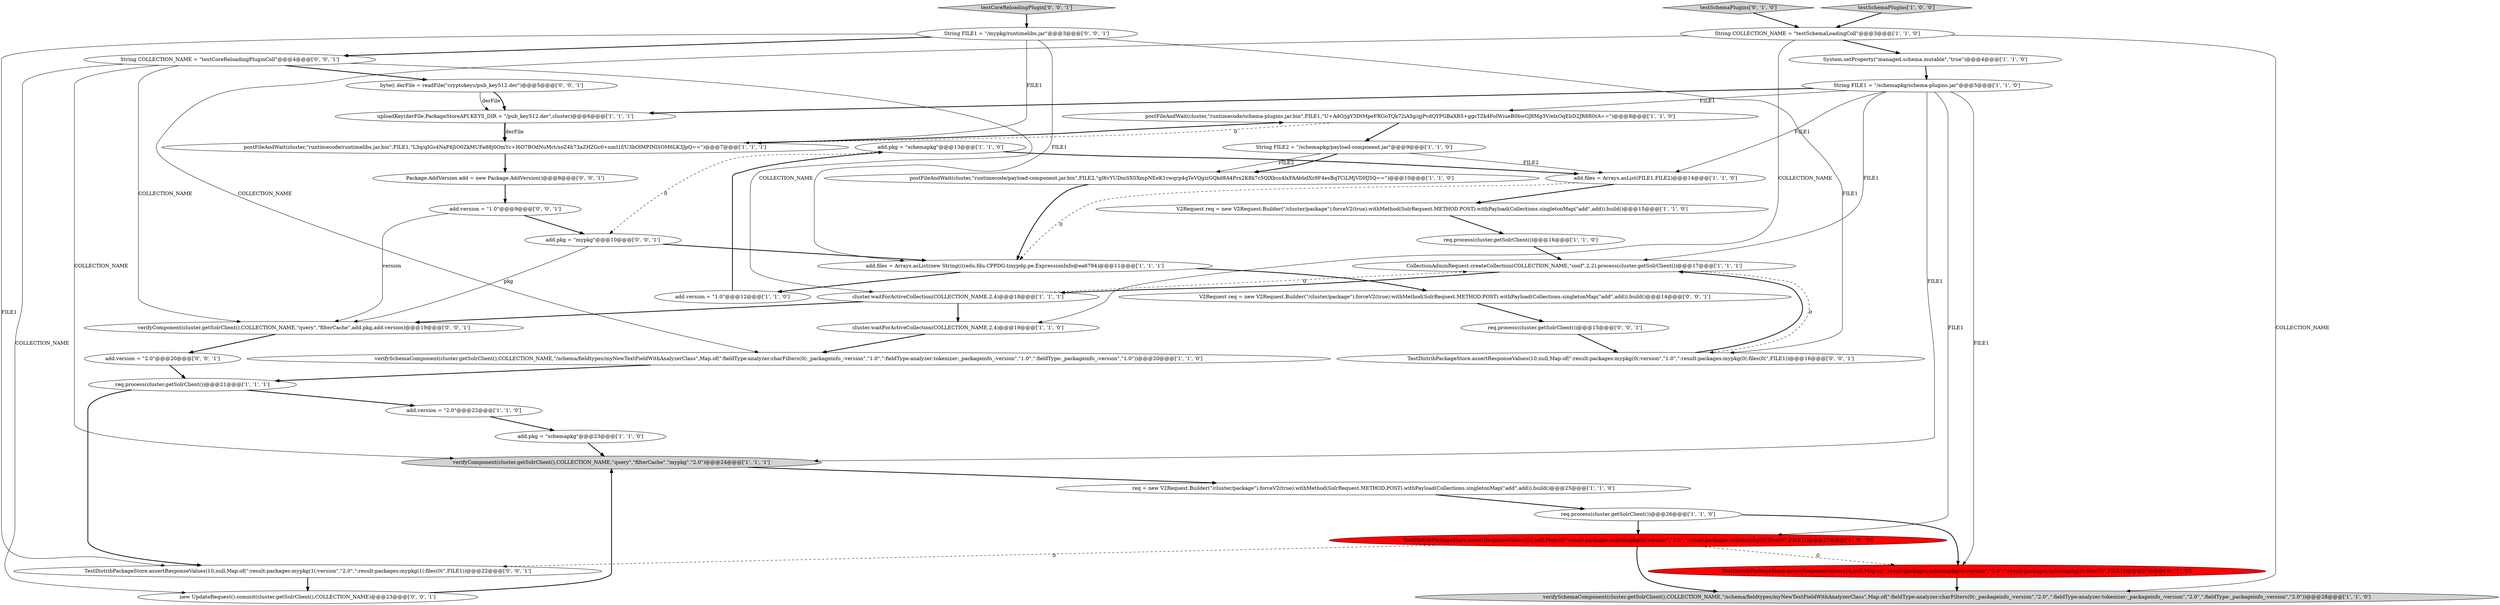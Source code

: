 digraph {
22 [style = filled, label = "add.pkg = \"schemapkg\"@@@13@@@['1', '1', '0']", fillcolor = white, shape = ellipse image = "AAA0AAABBB1BBB"];
5 [style = filled, label = "req.process(cluster.getSolrClient())@@@21@@@['1', '1', '1']", fillcolor = white, shape = ellipse image = "AAA0AAABBB1BBB"];
6 [style = filled, label = "V2Request req = new V2Request.Builder(\"/cluster/package\").forceV2(true).withMethod(SolrRequest.METHOD.POST).withPayload(Collections.singletonMap(\"add\",add)).build()@@@15@@@['1', '1', '0']", fillcolor = white, shape = ellipse image = "AAA0AAABBB1BBB"];
26 [style = filled, label = "String COLLECTION_NAME = \"testSchemaLoadingColl\"@@@3@@@['1', '1', '0']", fillcolor = white, shape = ellipse image = "AAA0AAABBB1BBB"];
18 [style = filled, label = "String FILE1 = \"/schemapkg/schema-plugins.jar\"@@@5@@@['1', '1', '0']", fillcolor = white, shape = ellipse image = "AAA0AAABBB1BBB"];
12 [style = filled, label = "add.files = Arrays.asList(FILE1,FILE2)@@@14@@@['1', '1', '0']", fillcolor = white, shape = ellipse image = "AAA0AAABBB1BBB"];
0 [style = filled, label = "add.version = \"2.0\"@@@22@@@['1', '1', '0']", fillcolor = white, shape = ellipse image = "AAA0AAABBB1BBB"];
38 [style = filled, label = "V2Request req = new V2Request.Builder(\"/cluster/package\").forceV2(true).withMethod(SolrRequest.METHOD.POST).withPayload(Collections.singletonMap(\"add\",add)).build()@@@14@@@['0', '0', '1']", fillcolor = white, shape = ellipse image = "AAA0AAABBB3BBB"];
37 [style = filled, label = "testCoreReloadingPlugin['0', '0', '1']", fillcolor = lightgray, shape = diamond image = "AAA0AAABBB3BBB"];
32 [style = filled, label = "req.process(cluster.getSolrClient())@@@15@@@['0', '0', '1']", fillcolor = white, shape = ellipse image = "AAA0AAABBB3BBB"];
35 [style = filled, label = "add.version = \"1.0\"@@@9@@@['0', '0', '1']", fillcolor = white, shape = ellipse image = "AAA0AAABBB3BBB"];
41 [style = filled, label = "String COLLECTION_NAME = \"testCoreReloadingPluginColl\"@@@4@@@['0', '0', '1']", fillcolor = white, shape = ellipse image = "AAA0AAABBB3BBB"];
10 [style = filled, label = "req = new V2Request.Builder(\"/cluster/package\").forceV2(true).withMethod(SolrRequest.METHOD.POST).withPayload(Collections.singletonMap(\"add\",add)).build()@@@25@@@['1', '1', '0']", fillcolor = white, shape = ellipse image = "AAA0AAABBB1BBB"];
27 [style = filled, label = "TestDistribPackageStore.assertResponseValues(10,null,Map.of(\":result:packages:schemapkg(1(:version\",\"2.0\",\":result:packages:schemapkg(1(:files(0(\",FILE1))@@@27@@@['0', '1', '0']", fillcolor = red, shape = ellipse image = "AAA1AAABBB2BBB"];
30 [style = filled, label = "TestDistribPackageStore.assertResponseValues(10,null,Map.of(\":result:packages:mypkg(0(:version\",\"1.0\",\":result:packages:mypkg(0(:files(0(\",FILE1))@@@16@@@['0', '0', '1']", fillcolor = white, shape = ellipse image = "AAA0AAABBB3BBB"];
8 [style = filled, label = "req.process(cluster.getSolrClient())@@@16@@@['1', '1', '0']", fillcolor = white, shape = ellipse image = "AAA0AAABBB1BBB"];
36 [style = filled, label = "new UpdateRequest().commit(cluster.getSolrClient(),COLLECTION_NAME)@@@23@@@['0', '0', '1']", fillcolor = white, shape = ellipse image = "AAA0AAABBB3BBB"];
3 [style = filled, label = "testSchemaPlugins['1', '0', '0']", fillcolor = lightgray, shape = diamond image = "AAA0AAABBB1BBB"];
4 [style = filled, label = "cluster.waitForActiveCollection(COLLECTION_NAME,2,4)@@@18@@@['1', '1', '1']", fillcolor = white, shape = ellipse image = "AAA0AAABBB1BBB"];
33 [style = filled, label = "byte(( derFile = readFile(\"cryptokeys/pub_key512.der\")@@@5@@@['0', '0', '1']", fillcolor = white, shape = ellipse image = "AAA0AAABBB3BBB"];
34 [style = filled, label = "verifyComponent(cluster.getSolrClient(),COLLECTION_NAME,\"query\",\"filterCache\",add.pkg,add.version)@@@19@@@['0', '0', '1']", fillcolor = white, shape = ellipse image = "AAA0AAABBB3BBB"];
14 [style = filled, label = "verifySchemaComponent(cluster.getSolrClient(),COLLECTION_NAME,\"/schema/fieldtypes/myNewTextFieldWithAnalyzerClass\",Map.of(\":fieldType:analyzer:charFilters(0(:_packageinfo_:version\",\"1.0\",\":fieldType:analyzer:tokenizer:_packageinfo_:version\",\"1.0\",\":fieldType:_packageinfo_:version\",\"1.0\"))@@@20@@@['1', '1', '0']", fillcolor = white, shape = ellipse image = "AAA0AAABBB1BBB"];
31 [style = filled, label = "TestDistribPackageStore.assertResponseValues(10,null,Map.of(\":result:packages:mypkg(1(:version\",\"2.0\",\":result:packages:mypkg(1(:files(0(\",FILE1))@@@22@@@['0', '0', '1']", fillcolor = white, shape = ellipse image = "AAA0AAABBB3BBB"];
15 [style = filled, label = "System.setProperty(\"managed.schema.mutable\",\"true\")@@@4@@@['1', '1', '0']", fillcolor = white, shape = ellipse image = "AAA0AAABBB1BBB"];
25 [style = filled, label = "verifySchemaComponent(cluster.getSolrClient(),COLLECTION_NAME,\"/schema/fieldtypes/myNewTextFieldWithAnalyzerClass\",Map.of(\":fieldType:analyzer:charFilters(0(:_packageinfo_:version\",\"2.0\",\":fieldType:analyzer:tokenizer:_packageinfo_:version\",\"2.0\",\":fieldType:_packageinfo_:version\",\"2.0\"))@@@28@@@['1', '1', '0']", fillcolor = lightgray, shape = ellipse image = "AAA0AAABBB1BBB"];
21 [style = filled, label = "req.process(cluster.getSolrClient())@@@26@@@['1', '1', '0']", fillcolor = white, shape = ellipse image = "AAA0AAABBB1BBB"];
11 [style = filled, label = "add.version = \"1.0\"@@@12@@@['1', '1', '0']", fillcolor = white, shape = ellipse image = "AAA0AAABBB1BBB"];
24 [style = filled, label = "postFileAndWait(cluster,\"runtimecode/payload-component.jar.bin\",FILE2,\"gI6vYUDmSXSXmpNEeK1cwqrp4qTeVQgizGQkd8A4Prx2K8k7c5QlXbcs4lxFAAbbdXz9F4esBqTCiLMjVDHJ5Q==\")@@@10@@@['1', '1', '0']", fillcolor = white, shape = ellipse image = "AAA0AAABBB1BBB"];
29 [style = filled, label = "add.pkg = \"mypkg\"@@@10@@@['0', '0', '1']", fillcolor = white, shape = ellipse image = "AAA0AAABBB3BBB"];
7 [style = filled, label = "cluster.waitForActiveCollection(COLLECTION_NAME,2,4)@@@19@@@['1', '1', '0']", fillcolor = white, shape = ellipse image = "AAA0AAABBB1BBB"];
2 [style = filled, label = "TestDistribPackageStore.assertResponseValues(10,null,Map.of(\":result:packages:schemapkg(0(:version\",\"2.0\",\":result:packages:schemapkg(0(:files(0(\",FILE1))@@@27@@@['1', '0', '0']", fillcolor = red, shape = ellipse image = "AAA1AAABBB1BBB"];
16 [style = filled, label = "add.files = Arrays.asList(new String((((edu.fdu.CPPDG.tinypdg.pe.ExpressionInfo@ea6794)@@@11@@@['1', '1', '1']", fillcolor = white, shape = ellipse image = "AAA0AAABBB1BBB"];
39 [style = filled, label = "String FILE1 = \"/mypkg/runtimelibs.jar\"@@@3@@@['0', '0', '1']", fillcolor = white, shape = ellipse image = "AAA0AAABBB3BBB"];
19 [style = filled, label = "verifyComponent(cluster.getSolrClient(),COLLECTION_NAME,\"query\",\"filterCache\",\"mypkg\",\"2.0\")@@@24@@@['1', '1', '1']", fillcolor = lightgray, shape = ellipse image = "AAA0AAABBB1BBB"];
17 [style = filled, label = "String FILE2 = \"/schemapkg/payload-component.jar\"@@@9@@@['1', '1', '0']", fillcolor = white, shape = ellipse image = "AAA0AAABBB1BBB"];
23 [style = filled, label = "uploadKey(derFile,PackageStoreAPI.KEYS_DIR + \"/pub_key512.der\",cluster)@@@6@@@['1', '1', '1']", fillcolor = white, shape = ellipse image = "AAA0AAABBB1BBB"];
20 [style = filled, label = "add.pkg = \"schemapkg\"@@@23@@@['1', '1', '0']", fillcolor = white, shape = ellipse image = "AAA0AAABBB1BBB"];
1 [style = filled, label = "postFileAndWait(cluster,\"runtimecode/schema-plugins.jar.bin\",FILE1,\"U+AdO/jgY3DtMpeFRGoTQk72iA5g/qjPvdQYPGBaXB5+ggcTZk4FoIWiueB0bwGJ8Mg3V/elxOqEbD2JR8R0tA==\")@@@8@@@['1', '1', '0']", fillcolor = white, shape = ellipse image = "AAA0AAABBB1BBB"];
28 [style = filled, label = "testSchemaPlugins['0', '1', '0']", fillcolor = lightgray, shape = diamond image = "AAA0AAABBB2BBB"];
13 [style = filled, label = "CollectionAdminRequest.createCollection(COLLECTION_NAME,\"conf\",2,2).process(cluster.getSolrClient())@@@17@@@['1', '1', '1']", fillcolor = white, shape = ellipse image = "AAA0AAABBB1BBB"];
42 [style = filled, label = "add.version = \"2.0\"@@@20@@@['0', '0', '1']", fillcolor = white, shape = ellipse image = "AAA0AAABBB3BBB"];
9 [style = filled, label = "postFileAndWait(cluster,\"runtimecode/runtimelibs.jar.bin\",FILE1,\"L3q/qIGs4NaF6JiO0ZkMUFa88j0OmYc+I6O7BOdNuMct/xoZ4h73aZHZGc0+nmI1f/U3bOlMPINlSOM6LK3JpQ==\")@@@7@@@['1', '1', '1']", fillcolor = white, shape = ellipse image = "AAA0AAABBB1BBB"];
40 [style = filled, label = "Package.AddVersion add = new Package.AddVersion()@@@8@@@['0', '0', '1']", fillcolor = white, shape = ellipse image = "AAA0AAABBB3BBB"];
39->30 [style = solid, label="FILE1"];
39->31 [style = solid, label="FILE1"];
23->9 [style = solid, label="derFile"];
16->11 [style = bold, label=""];
40->35 [style = bold, label=""];
35->29 [style = bold, label=""];
18->23 [style = bold, label=""];
30->13 [style = bold, label=""];
21->27 [style = bold, label=""];
26->25 [style = solid, label="COLLECTION_NAME"];
12->16 [style = dashed, label="0"];
17->24 [style = solid, label="FILE2"];
39->9 [style = solid, label="FILE1"];
22->29 [style = dashed, label="0"];
18->1 [style = solid, label="FILE1"];
2->27 [style = dashed, label="0"];
3->26 [style = bold, label=""];
31->36 [style = bold, label=""];
19->10 [style = bold, label=""];
28->26 [style = bold, label=""];
39->16 [style = solid, label="FILE1"];
1->9 [style = dashed, label="0"];
34->42 [style = bold, label=""];
10->21 [style = bold, label=""];
41->4 [style = solid, label="COLLECTION_NAME"];
18->13 [style = solid, label="FILE1"];
32->30 [style = bold, label=""];
12->6 [style = bold, label=""];
18->19 [style = solid, label="FILE1"];
15->18 [style = bold, label=""];
29->34 [style = solid, label="pkg"];
33->23 [style = solid, label="derFile"];
4->7 [style = bold, label=""];
26->14 [style = solid, label="COLLECTION_NAME"];
1->17 [style = bold, label=""];
21->2 [style = bold, label=""];
38->32 [style = bold, label=""];
7->14 [style = bold, label=""];
33->23 [style = bold, label=""];
2->31 [style = dashed, label="0"];
24->16 [style = bold, label=""];
18->12 [style = solid, label="FILE1"];
17->24 [style = bold, label=""];
35->34 [style = solid, label="version"];
5->31 [style = bold, label=""];
5->0 [style = bold, label=""];
22->12 [style = bold, label=""];
18->27 [style = solid, label="FILE1"];
18->2 [style = solid, label="FILE1"];
41->34 [style = solid, label="COLLECTION_NAME"];
6->8 [style = bold, label=""];
26->15 [style = bold, label=""];
11->22 [style = bold, label=""];
41->19 [style = solid, label="COLLECTION_NAME"];
41->36 [style = solid, label="COLLECTION_NAME"];
39->41 [style = bold, label=""];
0->20 [style = bold, label=""];
41->33 [style = bold, label=""];
42->5 [style = bold, label=""];
9->1 [style = bold, label=""];
20->19 [style = bold, label=""];
17->12 [style = solid, label="FILE2"];
2->25 [style = bold, label=""];
23->9 [style = bold, label=""];
4->13 [style = dashed, label="0"];
29->16 [style = bold, label=""];
27->25 [style = bold, label=""];
26->7 [style = solid, label="COLLECTION_NAME"];
37->39 [style = bold, label=""];
4->34 [style = bold, label=""];
16->38 [style = bold, label=""];
8->13 [style = bold, label=""];
36->19 [style = bold, label=""];
13->30 [style = dashed, label="0"];
14->5 [style = bold, label=""];
13->4 [style = bold, label=""];
9->40 [style = bold, label=""];
}
